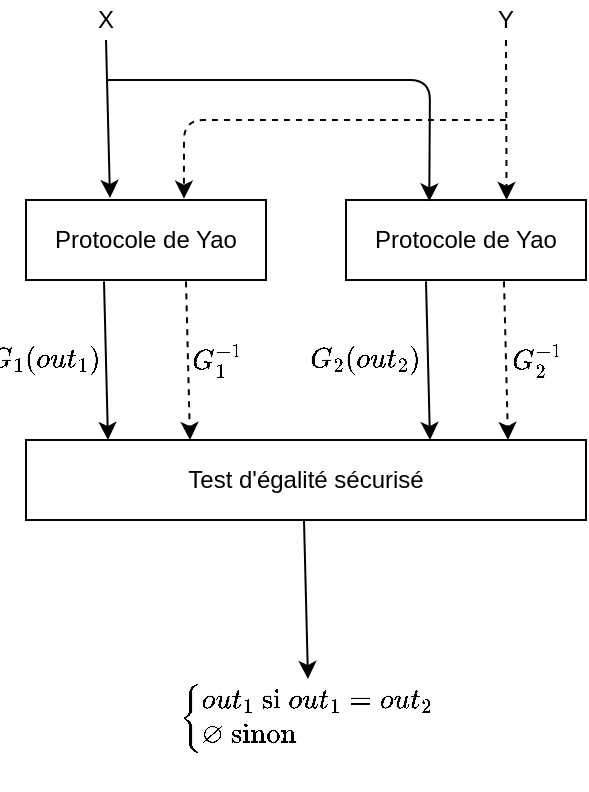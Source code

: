 <mxfile version="12.2.0" type="device" pages="1"><diagram id="pneBe5aXteLMkNj9H3OV" name="Page-1"><mxGraphModel dx="351" dy="326" grid="1" gridSize="10" guides="1" tooltips="1" connect="1" arrows="1" fold="1" page="1" pageScale="1" pageWidth="827" pageHeight="1169" math="1" shadow="0"><root><mxCell id="0"/><mxCell id="1" parent="0"/><mxCell id="_Y3Fi15dv2HBdo5XdpBF-1" value="Protocole de Yao" style="rounded=0;whiteSpace=wrap;html=1;" vertex="1" parent="1"><mxGeometry x="240" y="120" width="120" height="40" as="geometry"/></mxCell><mxCell id="_Y3Fi15dv2HBdo5XdpBF-2" value="Protocole de Yao" style="rounded=0;whiteSpace=wrap;html=1;" vertex="1" parent="1"><mxGeometry x="80" y="120" width="120" height="40" as="geometry"/></mxCell><mxCell id="_Y3Fi15dv2HBdo5XdpBF-3" value="Test d'égalité sécurisé" style="rounded=0;whiteSpace=wrap;html=1;" vertex="1" parent="1"><mxGeometry x="80" y="240" width="280" height="40" as="geometry"/></mxCell><mxCell id="_Y3Fi15dv2HBdo5XdpBF-4" value="X" style="text;html=1;strokeColor=none;fillColor=none;align=center;verticalAlign=middle;whiteSpace=wrap;rounded=0;" vertex="1" parent="1"><mxGeometry x="100" y="20" width="40" height="20" as="geometry"/></mxCell><mxCell id="_Y3Fi15dv2HBdo5XdpBF-5" value="Y" style="text;html=1;strokeColor=none;fillColor=none;align=center;verticalAlign=middle;whiteSpace=wrap;rounded=0;" vertex="1" parent="1"><mxGeometry x="300" y="20" width="40" height="20" as="geometry"/></mxCell><mxCell id="_Y3Fi15dv2HBdo5XdpBF-6" value="" style="endArrow=classic;html=1;exitX=0.5;exitY=1;exitDx=0;exitDy=0;" edge="1" parent="1" source="_Y3Fi15dv2HBdo5XdpBF-4"><mxGeometry width="50" height="50" relative="1" as="geometry"><mxPoint x="80" y="350" as="sourcePoint"/><mxPoint x="122" y="119" as="targetPoint"/></mxGeometry></mxCell><mxCell id="_Y3Fi15dv2HBdo5XdpBF-7" value="" style="endArrow=classic;html=1;entryX=0.347;entryY=0.017;entryDx=0;entryDy=0;entryPerimeter=0;" edge="1" parent="1" target="_Y3Fi15dv2HBdo5XdpBF-1"><mxGeometry width="50" height="50" relative="1" as="geometry"><mxPoint x="120" y="60" as="sourcePoint"/><mxPoint x="130" y="300" as="targetPoint"/><Array as="points"><mxPoint x="282" y="60"/></Array></mxGeometry></mxCell><mxCell id="_Y3Fi15dv2HBdo5XdpBF-8" value="" style="endArrow=classic;html=1;exitX=0.5;exitY=1;exitDx=0;exitDy=0;entryX=0.669;entryY=0;entryDx=0;entryDy=0;entryPerimeter=0;dashed=1;" edge="1" parent="1" source="_Y3Fi15dv2HBdo5XdpBF-5" target="_Y3Fi15dv2HBdo5XdpBF-1"><mxGeometry width="50" height="50" relative="1" as="geometry"><mxPoint x="80" y="350" as="sourcePoint"/><mxPoint x="310" y="80" as="targetPoint"/></mxGeometry></mxCell><mxCell id="_Y3Fi15dv2HBdo5XdpBF-9" value="" style="endArrow=classic;html=1;entryX=0.658;entryY=-0.017;entryDx=0;entryDy=0;entryPerimeter=0;dashed=1;" edge="1" parent="1" target="_Y3Fi15dv2HBdo5XdpBF-2"><mxGeometry width="50" height="50" relative="1" as="geometry"><mxPoint x="320" y="80" as="sourcePoint"/><mxPoint x="130" y="300" as="targetPoint"/><Array as="points"><mxPoint x="159" y="80"/></Array></mxGeometry></mxCell><mxCell id="_Y3Fi15dv2HBdo5XdpBF-10" value="" style="endArrow=classic;html=1;exitX=0.325;exitY=1.017;exitDx=0;exitDy=0;exitPerimeter=0;" edge="1" parent="1" source="_Y3Fi15dv2HBdo5XdpBF-2"><mxGeometry width="50" height="50" relative="1" as="geometry"><mxPoint x="80" y="350" as="sourcePoint"/><mxPoint x="121" y="240" as="targetPoint"/></mxGeometry></mxCell><mxCell id="_Y3Fi15dv2HBdo5XdpBF-12" value="" style="endArrow=classic;html=1;exitX=0.325;exitY=1.017;exitDx=0;exitDy=0;exitPerimeter=0;dashed=1;" edge="1" parent="1"><mxGeometry width="50" height="50" relative="1" as="geometry"><mxPoint x="160" y="160.68" as="sourcePoint"/><mxPoint x="162" y="240" as="targetPoint"/></mxGeometry></mxCell><mxCell id="_Y3Fi15dv2HBdo5XdpBF-13" value="" style="endArrow=classic;html=1;exitX=0.325;exitY=1.017;exitDx=0;exitDy=0;exitPerimeter=0;" edge="1" parent="1"><mxGeometry width="50" height="50" relative="1" as="geometry"><mxPoint x="280" y="160.68" as="sourcePoint"/><mxPoint x="282" y="240" as="targetPoint"/></mxGeometry></mxCell><mxCell id="_Y3Fi15dv2HBdo5XdpBF-14" value="" style="endArrow=classic;html=1;exitX=0.325;exitY=1.017;exitDx=0;exitDy=0;exitPerimeter=0;dashed=1;" edge="1" parent="1"><mxGeometry width="50" height="50" relative="1" as="geometry"><mxPoint x="319" y="160.68" as="sourcePoint"/><mxPoint x="321" y="240" as="targetPoint"/></mxGeometry></mxCell><mxCell id="_Y3Fi15dv2HBdo5XdpBF-16" value="\(G_1&lt;br&gt;(out_1)\)" style="text;html=1;strokeColor=none;fillColor=none;align=center;verticalAlign=middle;whiteSpace=wrap;rounded=0;" vertex="1" parent="1"><mxGeometry x="70" y="190" width="40" height="20" as="geometry"/></mxCell><mxCell id="_Y3Fi15dv2HBdo5XdpBF-17" value="\(G_1&lt;br&gt;^{-1}\)" style="text;html=1;strokeColor=none;fillColor=none;align=center;verticalAlign=middle;whiteSpace=wrap;rounded=0;" vertex="1" parent="1"><mxGeometry x="156" y="190" width="40" height="20" as="geometry"/></mxCell><mxCell id="_Y3Fi15dv2HBdo5XdpBF-20" value="\(G_2&lt;br&gt;(out_2)\)" style="text;html=1;strokeColor=none;fillColor=none;align=center;verticalAlign=middle;whiteSpace=wrap;rounded=0;" vertex="1" parent="1"><mxGeometry x="230" y="190" width="40" height="20" as="geometry"/></mxCell><mxCell id="_Y3Fi15dv2HBdo5XdpBF-23" value="\(G_2&lt;br&gt;^{-1}\)" style="text;html=1;strokeColor=none;fillColor=none;align=center;verticalAlign=middle;whiteSpace=wrap;rounded=0;" vertex="1" parent="1"><mxGeometry x="316" y="190" width="40" height="20" as="geometry"/></mxCell><mxCell id="_Y3Fi15dv2HBdo5XdpBF-24" value="" style="endArrow=classic;html=1;exitX=0.325;exitY=1.017;exitDx=0;exitDy=0;exitPerimeter=0;" edge="1" parent="1"><mxGeometry width="50" height="50" relative="1" as="geometry"><mxPoint x="219" y="280.18" as="sourcePoint"/><mxPoint x="221" y="359.5" as="targetPoint"/></mxGeometry></mxCell><mxCell id="_Y3Fi15dv2HBdo5XdpBF-26" value="\(\begin{cases}&lt;br&gt;out_1 \text{ si } &lt;br&gt;out_1 = out_2 \\&lt;br&gt;\varnothing \text{ sinon}&lt;br&gt;\end{cases}\)" style="text;html=1;strokeColor=none;fillColor=none;align=center;verticalAlign=middle;whiteSpace=wrap;rounded=0;" vertex="1" parent="1"><mxGeometry x="140" y="369" width="160" height="20" as="geometry"/></mxCell></root></mxGraphModel></diagram></mxfile>
